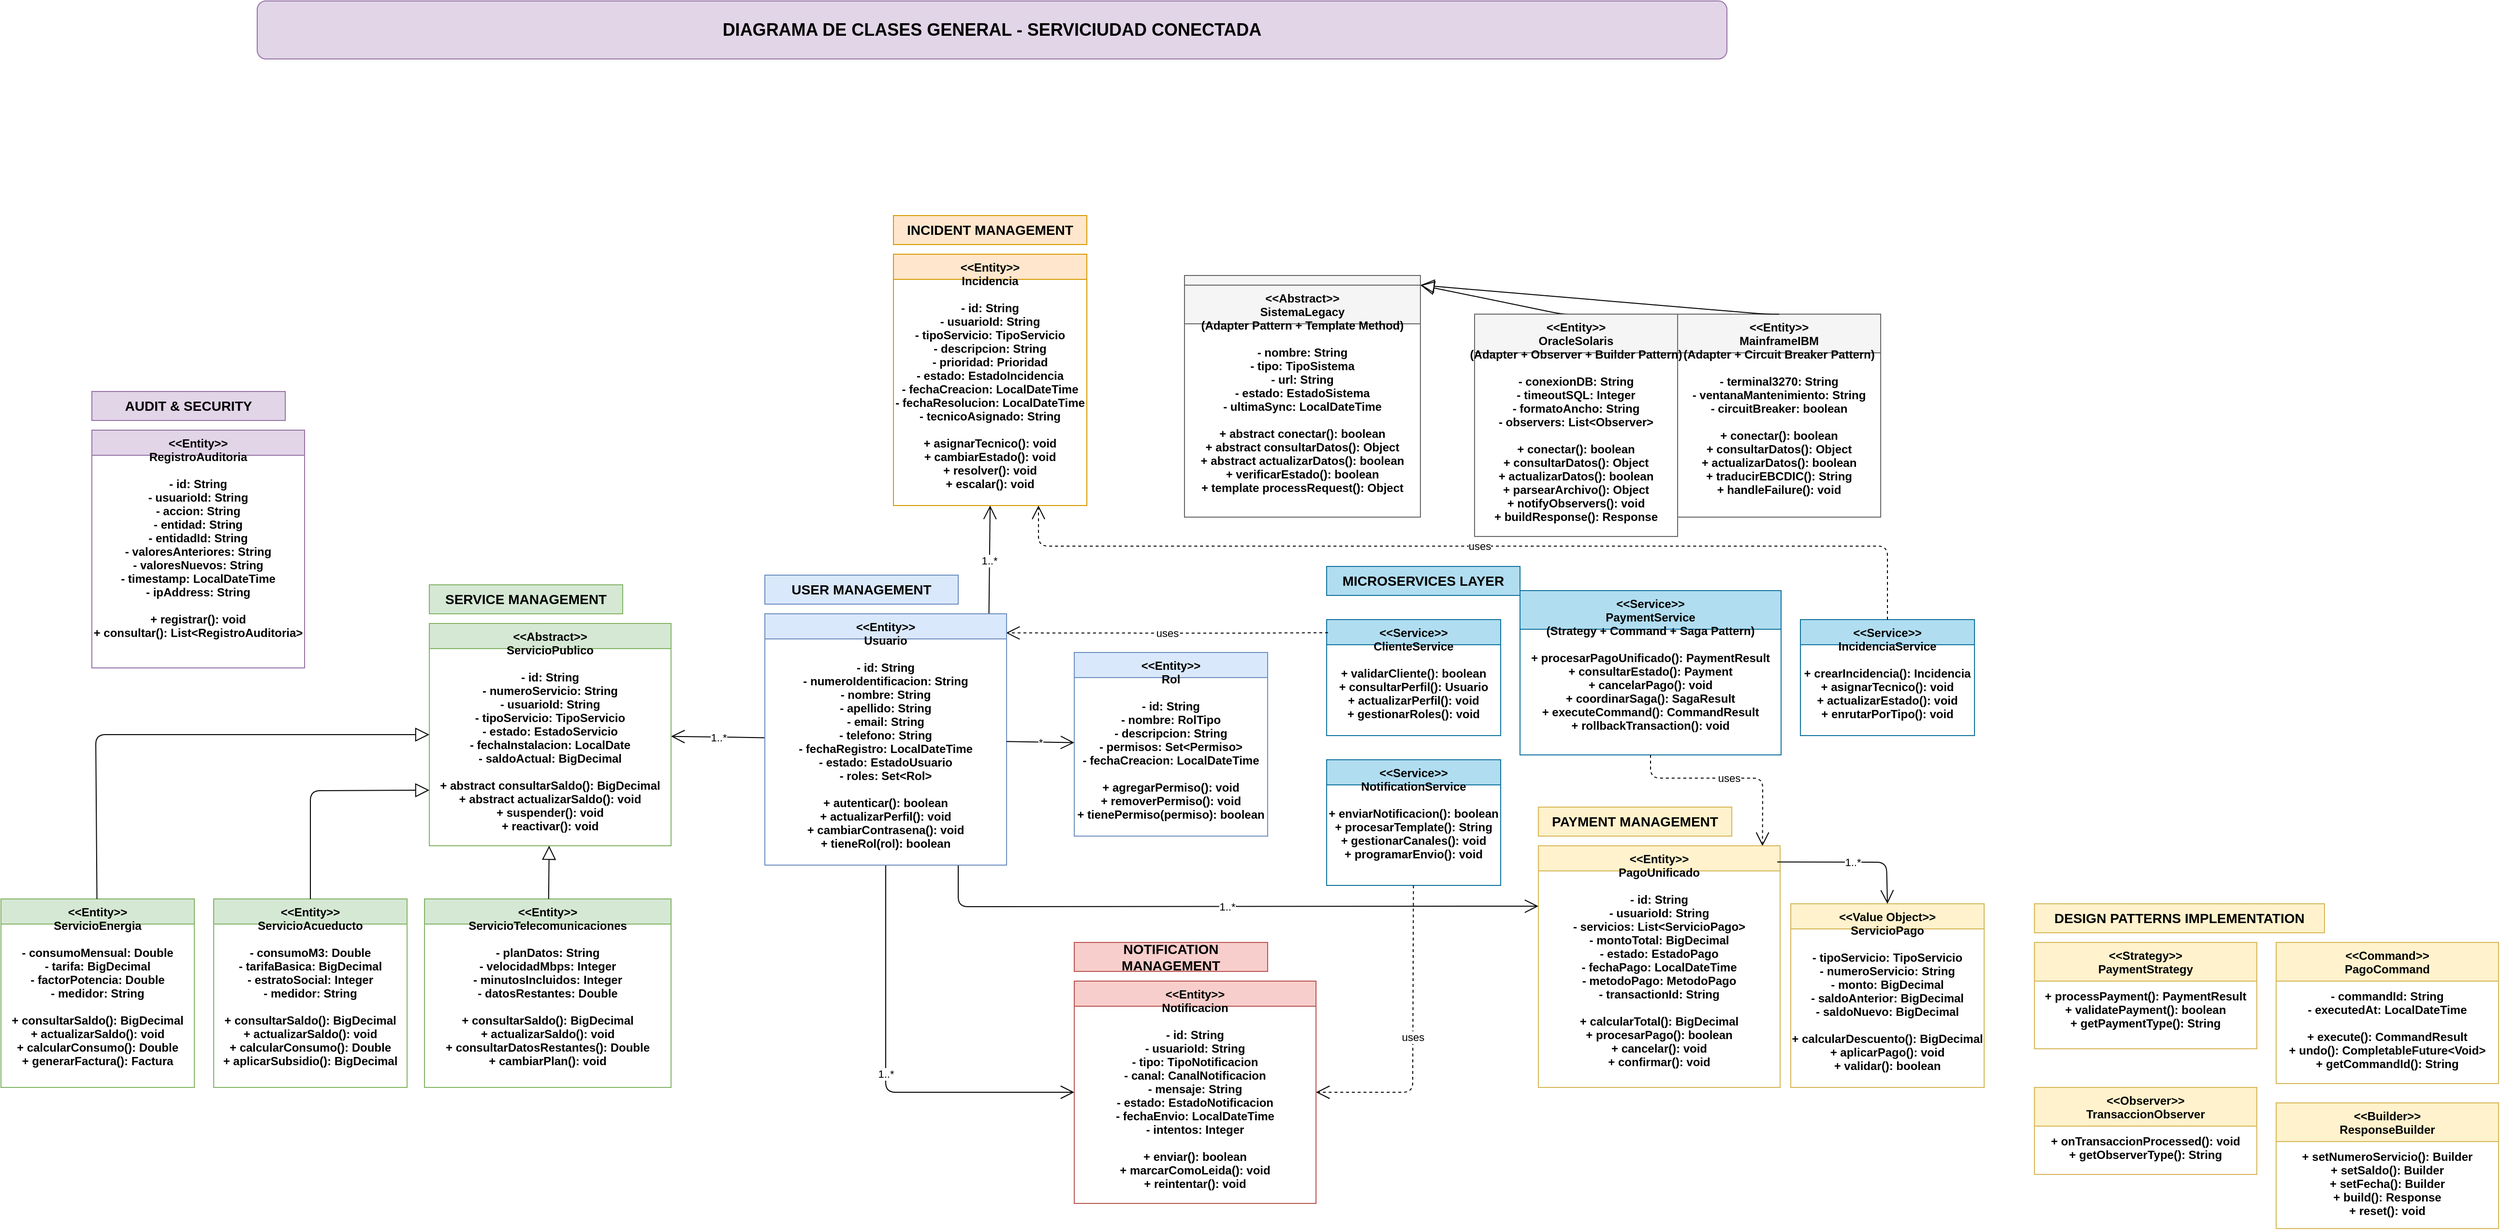 <mxfile version="28.1.2">
  <diagram name="Diagrama de Clases General - ServiCiudad" id="AdEn_8ZgIc1_W0w9Dg7U">
    <mxGraphModel dx="3939" dy="2543" grid="1" gridSize="10" guides="1" tooltips="1" connect="1" arrows="1" fold="1" page="1" pageScale="1" pageWidth="2336" pageHeight="1654" math="0" shadow="0">
      <root>
        <mxCell id="0" />
        <mxCell id="1" parent="0" />
        <mxCell id="JGWOb-WuGtPD2TEfhMHL-1" value="DIAGRAMA DE CLASES GENERAL - SERVICIUDAD CONECTADA" style="rounded=1;whiteSpace=wrap;html=1;fillColor=#e1d5e7;strokeColor=#9673a6;fontSize=18;fontStyle=1;container=0;" parent="1" vertex="1">
          <mxGeometry x="-1928" y="-1560" width="1520" height="60" as="geometry" />
        </mxCell>
        <mxCell id="JGWOb-WuGtPD2TEfhMHL-17" value="AUDIT &amp; SECURITY" style="rounded=0;whiteSpace=wrap;html=1;fillColor=#e1d5e7;strokeColor=#9673a6;fontSize=14;fontStyle=1;container=0;" parent="1" vertex="1">
          <mxGeometry x="-2099" y="-1156" width="200" height="30" as="geometry" />
        </mxCell>
        <mxCell id="JGWOb-WuGtPD2TEfhMHL-18" value="&lt;&lt;Entity&gt;&gt;&#xa;RegistroAuditoria&#xa;&#xa;- id: String&#xa;- usuarioId: String&#xa;- accion: String&#xa;- entidad: String&#xa;- entidadId: String&#xa;- valoresAnteriores: String&#xa;- valoresNuevos: String&#xa;- timestamp: LocalDateTime&#xa;- ipAddress: String&#xa;&#xa;+ registrar(): void&#xa;+ consultar(): List&lt;RegistroAuditoria&gt;" style="swimlane;fontStyle=1;align=center;verticalAlign=top;childLayout=stackLayout;horizontal=1;startSize=26;horizontalStack=0;resizeParent=1;resizeParentMax=0;resizeLast=0;collapsible=1;marginBottom=0;fillColor=#e1d5e7;strokeColor=#9673a6;container=0;" parent="1" vertex="1">
          <mxGeometry x="-2099" y="-1116" width="220" height="246" as="geometry" />
        </mxCell>
        <mxCell id="JGWOb-WuGtPD2TEfhMHL-19" value="LEGACY INTEGRATION" style="rounded=0;whiteSpace=wrap;html=1;fillColor=#f5f5f5;strokeColor=#666666;fontSize=14;fontStyle=1;container=0;" parent="1" vertex="1">
          <mxGeometry x="-969" y="-1276" width="244" height="30" as="geometry" />
        </mxCell>
        <mxCell id="JGWOb-WuGtPD2TEfhMHL-20" value="&lt;&lt;Abstract&gt;&gt;&#xa;SistemaLegacy&#xa;(Adapter Pattern + Template Method)&#xa;&#xa;- nombre: String&#xa;- tipo: TipoSistema&#xa;- url: String&#xa;- estado: EstadoSistema&#xa;- ultimaSync: LocalDateTime&#xa;&#xa;+ abstract conectar(): boolean&#xa;+ abstract consultarDatos(): Object&#xa;+ abstract actualizarDatos(): boolean&#xa;+ verificarEstado(): boolean&#xa;+ template processRequest(): Object" style="swimlane;fontStyle=1;align=center;verticalAlign=top;childLayout=stackLayout;horizontal=1;startSize=40;horizontalStack=0;resizeParent=1;resizeParentMax=0;resizeLast=0;collapsible=1;marginBottom=0;fillColor=#f5f5f5;strokeColor=#666666;container=0;" parent="1" vertex="1">
          <mxGeometry x="-969" y="-1266" width="244" height="240" as="geometry" />
        </mxCell>
        <mxCell id="JGWOb-WuGtPD2TEfhMHL-21" value="&lt;&lt;Entity&gt;&gt;&#xa;MainframeIBM&#xa;(Adapter + Circuit Breaker Pattern)&#xa;&#xa;- terminal3270: String&#xa;- ventanaMantenimiento: String&#xa;- circuitBreaker: boolean&#xa;&#xa;+ conectar(): boolean&#xa;+ consultarDatos(): Object&#xa;+ actualizarDatos(): boolean&#xa;+ traducirEBCDIC(): String&#xa;+ handleFailure(): void" style="swimlane;fontStyle=1;align=center;verticalAlign=top;childLayout=stackLayout;horizontal=1;startSize=40;horizontalStack=0;resizeParent=1;resizeParentMax=0;resizeLast=0;collapsible=1;marginBottom=0;fillColor=#f5f5f5;strokeColor=#666666;container=0;" parent="1" vertex="1">
          <mxGeometry x="-459" y="-1236" width="210" height="210" as="geometry" />
        </mxCell>
        <mxCell id="JGWOb-WuGtPD2TEfhMHL-23" value="MICROSERVICES LAYER" style="rounded=0;whiteSpace=wrap;html=1;fillColor=#b1ddf0;strokeColor=#10739e;fontSize=14;fontStyle=1;container=0;" parent="1" vertex="1">
          <mxGeometry x="-822" y="-975" width="200" height="30" as="geometry" />
        </mxCell>
        <mxCell id="JGWOb-WuGtPD2TEfhMHL-24" value="&lt;&lt;Service&gt;&gt;&#xa;ClienteService&#xa;&#xa;+ validarCliente(): boolean&#xa;+ consultarPerfil(): Usuario&#xa;+ actualizarPerfil(): void&#xa;+ gestionarRoles(): void" style="swimlane;fontStyle=1;align=center;verticalAlign=top;childLayout=stackLayout;horizontal=1;startSize=26;horizontalStack=0;resizeParent=1;resizeParentMax=0;resizeLast=0;collapsible=1;marginBottom=0;fillColor=#b1ddf0;strokeColor=#10739e;container=0;" parent="1" vertex="1">
          <mxGeometry x="-822" y="-920" width="180" height="120" as="geometry" />
        </mxCell>
        <mxCell id="JGWOb-WuGtPD2TEfhMHL-25" value="&lt;&lt;Service&gt;&gt;&#xa;PaymentService&#xa;(Strategy + Command + Saga Pattern)&#xa;&#xa;+ procesarPagoUnificado(): PaymentResult&#xa;+ consultarEstado(): Payment&#xa;+ cancelarPago(): void&#xa;+ coordinarSaga(): SagaResult&#xa;+ executeCommand(): CommandResult&#xa;+ rollbackTransaction(): void" style="swimlane;fontStyle=1;align=center;verticalAlign=top;childLayout=stackLayout;horizontal=1;startSize=40;horizontalStack=0;resizeParent=1;resizeParentMax=0;resizeLast=0;collapsible=1;marginBottom=0;fillColor=#b1ddf0;strokeColor=#10739e;container=0;" parent="1" vertex="1">
          <mxGeometry x="-622" y="-950" width="270" height="170" as="geometry" />
        </mxCell>
        <mxCell id="JGWOb-WuGtPD2TEfhMHL-26" value="&lt;&lt;Service&gt;&gt;&#xa;NotificationService&#xa;&#xa;+ enviarNotificacion(): boolean&#xa;+ procesarTemplate(): String&#xa;+ gestionarCanales(): void&#xa;+ programarEnvio(): void" style="swimlane;fontStyle=1;align=center;verticalAlign=top;childLayout=stackLayout;horizontal=1;startSize=26;horizontalStack=0;resizeParent=1;resizeParentMax=0;resizeLast=0;collapsible=1;marginBottom=0;fillColor=#b1ddf0;strokeColor=#10739e;container=0;" parent="1" vertex="1">
          <mxGeometry x="-822" y="-775" width="180" height="130" as="geometry" />
        </mxCell>
        <mxCell id="JGWOb-WuGtPD2TEfhMHL-27" value="&lt;&lt;Service&gt;&gt;&#xa;IncidenciaService&#xa;&#xa;+ crearIncidencia(): Incidencia&#xa;+ asignarTecnico(): void&#xa;+ actualizarEstado(): void&#xa;+ enrutarPorTipo(): void" style="swimlane;fontStyle=1;align=center;verticalAlign=top;childLayout=stackLayout;horizontal=1;startSize=26;horizontalStack=0;resizeParent=1;resizeParentMax=0;resizeLast=0;collapsible=1;marginBottom=0;fillColor=#b1ddf0;strokeColor=#10739e;container=0;" parent="1" vertex="1">
          <mxGeometry x="-332" y="-920" width="180" height="120" as="geometry" />
        </mxCell>
        <mxCell id="JGWOb-WuGtPD2TEfhMHL-29" value="1..*" style="endArrow=open;endFill=0;endSize=12;html=1;strokeColor=#000000;entryX=0;entryY=0.25;entryDx=0;entryDy=0;" parent="1" target="JGWOb-WuGtPD2TEfhMHL-6" edge="1">
          <mxGeometry width="160" relative="1" as="geometry">
            <mxPoint x="-1203" y="-666" as="sourcePoint" />
            <mxPoint x="-1283" y="-626" as="targetPoint" />
            <Array as="points">
              <mxPoint x="-1203" y="-623" />
            </Array>
          </mxGeometry>
        </mxCell>
        <mxCell id="JGWOb-WuGtPD2TEfhMHL-34" value="1..*" style="endArrow=open;endFill=0;endSize=12;html=1;strokeColor=#000000;" parent="1" source="JGWOb-WuGtPD2TEfhMHL-3" target="JGWOb-WuGtPD2TEfhMHL-9" edge="1">
          <mxGeometry width="160" relative="1" as="geometry">
            <mxPoint x="-1153" y="-886" as="sourcePoint" />
            <mxPoint x="-883" y="-886" as="targetPoint" />
          </mxGeometry>
        </mxCell>
        <mxCell id="JGWOb-WuGtPD2TEfhMHL-35" value="1..*" style="endArrow=open;endFill=0;endSize=12;html=1;strokeColor=#000000;entryX=0.5;entryY=1;entryDx=0;entryDy=0;exitX=0.927;exitY=0.006;exitDx=0;exitDy=0;exitPerimeter=0;" parent="1" source="JGWOb-WuGtPD2TEfhMHL-3" target="JGWOb-WuGtPD2TEfhMHL-16" edge="1">
          <mxGeometry width="160" relative="1" as="geometry">
            <mxPoint x="-1173" y="-936" as="sourcePoint" />
            <mxPoint x="-1083" y="-346" as="targetPoint" />
          </mxGeometry>
        </mxCell>
        <mxCell id="JGWOb-WuGtPD2TEfhMHL-36" value="1..*" style="endArrow=open;endFill=0;endSize=12;html=1;strokeColor=#000000;entryX=0;entryY=0.5;entryDx=0;entryDy=0;" parent="1" source="JGWOb-WuGtPD2TEfhMHL-3" target="JGWOb-WuGtPD2TEfhMHL-14" edge="1">
          <mxGeometry x="0.002" width="160" relative="1" as="geometry">
            <mxPoint x="-1283" y="-706" as="sourcePoint" />
            <mxPoint x="-1283" y="-346" as="targetPoint" />
            <Array as="points">
              <mxPoint x="-1278" y="-431" />
            </Array>
            <mxPoint as="offset" />
          </mxGeometry>
        </mxCell>
        <mxCell id="JGWOb-WuGtPD2TEfhMHL-38" value="" style="endArrow=block;endFill=0;endSize=12;html=1;strokeColor=#000000;entryX=1;entryY=0;entryDx=0;entryDy=0;exitX=0.5;exitY=0;exitDx=0;exitDy=0;" parent="1" source="JGWOb-WuGtPD2TEfhMHL-22" target="JGWOb-WuGtPD2TEfhMHL-20" edge="1">
          <mxGeometry width="160" relative="1" as="geometry">
            <mxPoint x="-172" y="-1296" as="sourcePoint" />
            <mxPoint x="-312" y="-1316" as="targetPoint" />
            <Array as="points">
              <mxPoint x="-579" y="-1236" />
            </Array>
          </mxGeometry>
        </mxCell>
        <mxCell id="JGWOb-WuGtPD2TEfhMHL-39" value="uses" style="endArrow=open;endFill=0;endSize=12;html=1;strokeColor=#000000;dashed=1;entryX=0.998;entryY=0.076;entryDx=0;entryDy=0;entryPerimeter=0;exitX=0.008;exitY=0.113;exitDx=0;exitDy=0;exitPerimeter=0;" parent="1" source="JGWOb-WuGtPD2TEfhMHL-24" target="JGWOb-WuGtPD2TEfhMHL-3" edge="1">
          <mxGeometry width="160" relative="1" as="geometry">
            <mxPoint x="-183" y="-886" as="sourcePoint" />
            <mxPoint x="-1153" y="-886" as="targetPoint" />
            <Array as="points">
              <mxPoint x="-913" y="-906" />
              <mxPoint x="-973" y="-906" />
            </Array>
          </mxGeometry>
        </mxCell>
        <mxCell id="JGWOb-WuGtPD2TEfhMHL-40" value="uses" style="endArrow=open;endFill=0;endSize=12;html=1;strokeColor=#000000;dashed=1;entryX=0.927;entryY=0.001;entryDx=0;entryDy=0;entryPerimeter=0;" parent="1" source="JGWOb-WuGtPD2TEfhMHL-25" target="JGWOb-WuGtPD2TEfhMHL-6" edge="1">
          <mxGeometry width="160" relative="1" as="geometry">
            <mxPoint x="-183" y="-736" as="sourcePoint" />
            <mxPoint x="-1153" y="-586" as="targetPoint" />
            <Array as="points">
              <mxPoint x="-487" y="-756" />
              <mxPoint x="-371" y="-756" />
            </Array>
          </mxGeometry>
        </mxCell>
        <mxCell id="JGWOb-WuGtPD2TEfhMHL-41" value="uses" style="endArrow=open;endFill=0;endSize=12;html=1;strokeColor=#000000;dashed=1;entryX=1;entryY=0.5;entryDx=0;entryDy=0;" parent="1" source="JGWOb-WuGtPD2TEfhMHL-26" target="JGWOb-WuGtPD2TEfhMHL-14" edge="1">
          <mxGeometry width="160" relative="1" as="geometry">
            <mxPoint x="-183" y="-636" as="sourcePoint" />
            <mxPoint x="-1153" y="-286" as="targetPoint" />
            <Array as="points">
              <mxPoint x="-733" y="-431" />
            </Array>
          </mxGeometry>
        </mxCell>
        <mxCell id="JGWOb-WuGtPD2TEfhMHL-42" value="uses" style="endArrow=open;endFill=0;endSize=12;html=1;strokeColor=#000000;dashed=1;entryX=0.75;entryY=1;entryDx=0;entryDy=0;" parent="1" source="JGWOb-WuGtPD2TEfhMHL-27" target="JGWOb-WuGtPD2TEfhMHL-16" edge="1">
          <mxGeometry width="160" relative="1" as="geometry">
            <mxPoint x="-183" y="-516" as="sourcePoint" />
            <mxPoint x="-1093" y="-1086" as="targetPoint" />
            <Array as="points">
              <mxPoint x="-242" y="-996" />
              <mxPoint x="-1120" y="-996" />
            </Array>
          </mxGeometry>
        </mxCell>
        <mxCell id="JGWOb-WuGtPD2TEfhMHL-2" value="USER MANAGEMENT" style="rounded=0;whiteSpace=wrap;html=1;fillColor=#dae8fc;strokeColor=#6c8ebf;fontSize=14;fontStyle=1;container=0;" parent="1" vertex="1">
          <mxGeometry x="-1403" y="-966" width="200" height="30" as="geometry" />
        </mxCell>
        <mxCell id="JGWOb-WuGtPD2TEfhMHL-3" value="&lt;&lt;Entity&gt;&gt;&#xa;Usuario&#xa;&#xa;- id: String&#xa;- numeroIdentificacion: String&#xa;- nombre: String&#xa;- apellido: String&#xa;- email: String&#xa;- telefono: String&#xa;- fechaRegistro: LocalDateTime&#xa;- estado: EstadoUsuario&#xa;- roles: Set&lt;Rol&gt;&#xa;&#xa;+ autenticar(): boolean&#xa;+ actualizarPerfil(): void&#xa;+ cambiarContrasena(): void&#xa;+ tieneRol(rol): boolean" style="swimlane;fontStyle=1;align=center;verticalAlign=top;childLayout=stackLayout;horizontal=1;startSize=26;horizontalStack=0;resizeParent=1;resizeParentMax=0;resizeLast=0;collapsible=1;marginBottom=0;fillColor=#dae8fc;strokeColor=#6c8ebf;container=0;" parent="1" vertex="1">
          <mxGeometry x="-1403" y="-926" width="250" height="260" as="geometry" />
        </mxCell>
        <mxCell id="JGWOb-WuGtPD2TEfhMHL-4" value="&lt;&lt;Entity&gt;&gt;&#xa;Rol&#xa;&#xa;- id: String&#xa;- nombre: RolTipo&#xa;- descripcion: String&#xa;- permisos: Set&lt;Permiso&gt;&#xa;- fechaCreacion: LocalDateTime&#xa;&#xa;+ agregarPermiso(): void&#xa;+ removerPermiso(): void&#xa;+ tienePermiso(permiso): boolean" style="swimlane;fontStyle=1;align=center;verticalAlign=top;childLayout=stackLayout;horizontal=1;startSize=26;horizontalStack=0;resizeParent=1;resizeParentMax=0;resizeLast=0;collapsible=1;marginBottom=0;fillColor=#dae8fc;strokeColor=#6c8ebf;container=0;" parent="1" vertex="1">
          <mxGeometry x="-1083" y="-886" width="200" height="190" as="geometry" />
        </mxCell>
        <mxCell id="JGWOb-WuGtPD2TEfhMHL-28" value="*" style="endArrow=open;endFill=0;endSize=12;html=1;strokeColor=#000000;" parent="1" source="JGWOb-WuGtPD2TEfhMHL-3" target="JGWOb-WuGtPD2TEfhMHL-4" edge="1">
          <mxGeometry width="160" relative="1" as="geometry">
            <mxPoint x="-1153" y="-866" as="sourcePoint" />
            <mxPoint x="-1123" y="-866" as="targetPoint" />
          </mxGeometry>
        </mxCell>
        <mxCell id="JGWOb-WuGtPD2TEfhMHL-5" value="PAYMENT MANAGEMENT" style="rounded=0;whiteSpace=wrap;html=1;fillColor=#fff2cc;strokeColor=#d6b656;fontSize=14;fontStyle=1;container=0;" parent="1" vertex="1">
          <mxGeometry x="-603" y="-726" width="200" height="30" as="geometry" />
        </mxCell>
        <mxCell id="JGWOb-WuGtPD2TEfhMHL-6" value="&lt;&lt;Entity&gt;&gt;&#xa;PagoUnificado&#xa;&#xa;- id: String&#xa;- usuarioId: String&#xa;- servicios: List&lt;ServicioPago&gt;&#xa;- montoTotal: BigDecimal&#xa;- estado: EstadoPago&#xa;- fechaPago: LocalDateTime&#xa;- metodoPago: MetodoPago&#xa;- transactionId: String&#xa;&#xa;+ calcularTotal(): BigDecimal&#xa;+ procesarPago(): boolean&#xa;+ cancelar(): void&#xa;+ confirmar(): void" style="swimlane;fontStyle=1;align=center;verticalAlign=top;childLayout=stackLayout;horizontal=1;startSize=26;horizontalStack=0;resizeParent=1;resizeParentMax=0;resizeLast=0;collapsible=1;marginBottom=0;fillColor=#fff2cc;strokeColor=#d6b656;container=0;" parent="1" vertex="1">
          <mxGeometry x="-603" y="-686" width="250" height="250" as="geometry" />
        </mxCell>
        <mxCell id="JGWOb-WuGtPD2TEfhMHL-7" value="&lt;&lt;Value Object&gt;&gt;&#xa;ServicioPago&#xa;&#xa;- tipoServicio: TipoServicio&#xa;- numeroServicio: String&#xa;- monto: BigDecimal&#xa;- saldoAnterior: BigDecimal&#xa;- saldoNuevo: BigDecimal&#xa;&#xa;+ calcularDescuento(): BigDecimal&#xa;+ aplicarPago(): void&#xa;+ validar(): boolean" style="swimlane;fontStyle=1;align=center;verticalAlign=top;childLayout=stackLayout;horizontal=1;startSize=26;horizontalStack=0;resizeParent=1;resizeParentMax=0;resizeLast=0;collapsible=1;marginBottom=0;fillColor=#fff2cc;strokeColor=#d6b656;container=0;" parent="1" vertex="1">
          <mxGeometry x="-342" y="-626" width="200" height="190" as="geometry" />
        </mxCell>
        <mxCell id="JGWOb-WuGtPD2TEfhMHL-30" value="1..*" style="endArrow=open;endFill=0;endSize=12;html=1;strokeColor=#000000;entryX=0.5;entryY=0;entryDx=0;entryDy=0;exitX=0.988;exitY=0.067;exitDx=0;exitDy=0;exitPerimeter=0;" parent="1" source="JGWOb-WuGtPD2TEfhMHL-6" target="JGWOb-WuGtPD2TEfhMHL-7" edge="1">
          <mxGeometry width="160" relative="1" as="geometry">
            <mxPoint x="-378" y="-586" as="sourcePoint" />
            <mxPoint x="-348" y="-586" as="targetPoint" />
            <Array as="points">
              <mxPoint x="-243" y="-669" />
            </Array>
          </mxGeometry>
        </mxCell>
        <mxCell id="JGWOb-WuGtPD2TEfhMHL-13" value="NOTIFICATION MANAGEMENT" style="rounded=0;whiteSpace=wrap;html=1;fillColor=#f8cecc;strokeColor=#b85450;fontSize=14;fontStyle=1;container=0;" parent="1" vertex="1">
          <mxGeometry x="-1083" y="-586" width="200" height="30" as="geometry" />
        </mxCell>
        <mxCell id="JGWOb-WuGtPD2TEfhMHL-14" value="&lt;&lt;Entity&gt;&gt;&#xa;Notificacion&#xa;&#xa;- id: String&#xa;- usuarioId: String&#xa;- tipo: TipoNotificacion&#xa;- canal: CanalNotificacion&#xa;- mensaje: String&#xa;- estado: EstadoNotificacion&#xa;- fechaEnvio: LocalDateTime&#xa;- intentos: Integer&#xa;&#xa;+ enviar(): boolean&#xa;+ marcarComoLeida(): void&#xa;+ reintentar(): void" style="swimlane;fontStyle=1;align=center;verticalAlign=top;childLayout=stackLayout;horizontal=1;startSize=26;horizontalStack=0;resizeParent=1;resizeParentMax=0;resizeLast=0;collapsible=1;marginBottom=0;fillColor=#f8cecc;strokeColor=#b85450;container=0;" parent="1" vertex="1">
          <mxGeometry x="-1083" y="-546" width="250" height="230" as="geometry" />
        </mxCell>
        <mxCell id="JGWOb-WuGtPD2TEfhMHL-8" value="SERVICE MANAGEMENT" style="rounded=0;whiteSpace=wrap;html=1;fillColor=#d5e8d4;strokeColor=#82b366;fontSize=14;fontStyle=1;container=0;" parent="1" vertex="1">
          <mxGeometry x="-1750" y="-956" width="200" height="30" as="geometry" />
        </mxCell>
        <mxCell id="JGWOb-WuGtPD2TEfhMHL-9" value="&lt;&lt;Abstract&gt;&gt;&#xa;ServicioPublico&#xa;&#xa;- id: String&#xa;- numeroServicio: String&#xa;- usuarioId: String&#xa;- tipoServicio: TipoServicio&#xa;- estado: EstadoServicio&#xa;- fechaInstalacion: LocalDate&#xa;- saldoActual: BigDecimal&#xa;&#xa;+ abstract consultarSaldo(): BigDecimal&#xa;+ abstract actualizarSaldo(): void&#xa;+ suspender(): void&#xa;+ reactivar(): void" style="swimlane;fontStyle=1;align=center;verticalAlign=top;childLayout=stackLayout;horizontal=1;startSize=26;horizontalStack=0;resizeParent=1;resizeParentMax=0;resizeLast=0;collapsible=1;marginBottom=0;fillColor=#d5e8d4;strokeColor=#82b366;container=0;" parent="1" vertex="1">
          <mxGeometry x="-1750" y="-916" width="250" height="230" as="geometry" />
        </mxCell>
        <mxCell id="JGWOb-WuGtPD2TEfhMHL-10" value="&lt;&lt;Entity&gt;&gt;&#xa;ServicioEnergia&#xa;&#xa;- consumoMensual: Double&#xa;- tarifa: BigDecimal&#xa;- factorPotencia: Double&#xa;- medidor: String&#xa;&#xa;+ consultarSaldo(): BigDecimal&#xa;+ actualizarSaldo(): void&#xa;+ calcularConsumo(): Double&#xa;+ generarFactura(): Factura" style="swimlane;fontStyle=1;align=center;verticalAlign=top;childLayout=stackLayout;horizontal=1;startSize=26;horizontalStack=0;resizeParent=1;resizeParentMax=0;resizeLast=0;collapsible=1;marginBottom=0;fillColor=#d5e8d4;strokeColor=#82b366;container=0;" parent="1" vertex="1">
          <mxGeometry x="-2193" y="-631" width="200" height="195" as="geometry" />
        </mxCell>
        <mxCell id="JGWOb-WuGtPD2TEfhMHL-11" value="&lt;&lt;Entity&gt;&gt;&#xa;ServicioAcueducto&#xa;&#xa;- consumoM3: Double&#xa;- tarifaBasica: BigDecimal&#xa;- estratoSocial: Integer&#xa;- medidor: String&#xa;&#xa;+ consultarSaldo(): BigDecimal&#xa;+ actualizarSaldo(): void&#xa;+ calcularConsumo(): Double&#xa;+ aplicarSubsidio(): BigDecimal" style="swimlane;fontStyle=1;align=center;verticalAlign=top;childLayout=stackLayout;horizontal=1;startSize=26;horizontalStack=0;resizeParent=1;resizeParentMax=0;resizeLast=0;collapsible=1;marginBottom=0;fillColor=#d5e8d4;strokeColor=#82b366;container=0;" parent="1" vertex="1">
          <mxGeometry x="-1973" y="-631" width="200" height="195" as="geometry" />
        </mxCell>
        <mxCell id="JGWOb-WuGtPD2TEfhMHL-12" value="&lt;&lt;Entity&gt;&gt;&#xa;ServicioTelecomunicaciones&#xa;&#xa;- planDatos: String&#xa;- velocidadMbps: Integer&#xa;- minutosIncluidos: Integer&#xa;- datosRestantes: Double&#xa;&#xa;+ consultarSaldo(): BigDecimal&#xa;+ actualizarSaldo(): void&#xa;+ consultarDatosRestantes(): Double&#xa;+ cambiarPlan(): void" style="swimlane;fontStyle=1;align=center;verticalAlign=top;childLayout=stackLayout;horizontal=1;startSize=26;horizontalStack=0;resizeParent=1;resizeParentMax=0;resizeLast=0;collapsible=1;marginBottom=0;fillColor=#d5e8d4;strokeColor=#82b366;container=0;" parent="1" vertex="1">
          <mxGeometry x="-1755" y="-631" width="255" height="195" as="geometry" />
        </mxCell>
        <mxCell id="JGWOb-WuGtPD2TEfhMHL-31" value="" style="endArrow=block;endFill=0;endSize=12;html=1;strokeColor=#000000;" parent="1" source="JGWOb-WuGtPD2TEfhMHL-10" target="JGWOb-WuGtPD2TEfhMHL-9" edge="1">
          <mxGeometry width="160" relative="1" as="geometry">
            <mxPoint x="-1650" y="-696" as="sourcePoint" />
            <mxPoint x="-1650" y="-716" as="targetPoint" />
            <Array as="points">
              <mxPoint x="-2095" y="-801" />
            </Array>
          </mxGeometry>
        </mxCell>
        <mxCell id="JGWOb-WuGtPD2TEfhMHL-32" value="" style="endArrow=block;endFill=0;endSize=12;html=1;strokeColor=#000000;entryX=0;entryY=0.75;entryDx=0;entryDy=0;" parent="1" source="JGWOb-WuGtPD2TEfhMHL-11" target="JGWOb-WuGtPD2TEfhMHL-9" edge="1">
          <mxGeometry width="160" relative="1" as="geometry">
            <mxPoint x="-1500" y="-696" as="sourcePoint" />
            <mxPoint x="-1600" y="-716" as="targetPoint" />
            <Array as="points">
              <mxPoint x="-1873" y="-743" />
            </Array>
          </mxGeometry>
        </mxCell>
        <mxCell id="JGWOb-WuGtPD2TEfhMHL-33" value="" style="endArrow=block;endFill=0;endSize=12;html=1;strokeColor=#000000;" parent="1" source="JGWOb-WuGtPD2TEfhMHL-12" target="JGWOb-WuGtPD2TEfhMHL-9" edge="1">
          <mxGeometry width="160" relative="1" as="geometry">
            <mxPoint x="-1250" y="-696" as="sourcePoint" />
            <mxPoint x="-1550" y="-716" as="targetPoint" />
          </mxGeometry>
        </mxCell>
        <mxCell id="JGWOb-WuGtPD2TEfhMHL-15" value="INCIDENT MANAGEMENT" style="rounded=0;whiteSpace=wrap;html=1;fillColor=#ffe6cc;strokeColor=#d79b00;fontSize=14;fontStyle=1;container=0;" parent="1" vertex="1">
          <mxGeometry x="-1270" y="-1338" width="200" height="30" as="geometry" />
        </mxCell>
        <mxCell id="JGWOb-WuGtPD2TEfhMHL-16" value="&lt;&lt;Entity&gt;&gt;&#xa;Incidencia&#xa;&#xa;- id: String&#xa;- usuarioId: String&#xa;- tipoServicio: TipoServicio&#xa;- descripcion: String&#xa;- prioridad: Prioridad&#xa;- estado: EstadoIncidencia&#xa;- fechaCreacion: LocalDateTime&#xa;- fechaResolucion: LocalDateTime&#xa;- tecnicoAsignado: String&#xa;&#xa;+ asignarTecnico(): void&#xa;+ cambiarEstado(): void&#xa;+ resolver(): void&#xa;+ escalar(): void" style="swimlane;fontStyle=1;align=center;verticalAlign=top;childLayout=stackLayout;horizontal=1;startSize=26;horizontalStack=0;resizeParent=1;resizeParentMax=0;resizeLast=0;collapsible=1;marginBottom=0;fillColor=#ffe6cc;strokeColor=#d79b00;container=0;" parent="1" vertex="1">
          <mxGeometry x="-1270" y="-1298" width="200" height="260" as="geometry" />
        </mxCell>
        <mxCell id="JGWOb-WuGtPD2TEfhMHL-49" value="" style="endArrow=block;endFill=0;endSize=12;html=1;strokeColor=#000000;entryX=1;entryY=0;entryDx=0;entryDy=0;exitX=0.5;exitY=0;exitDx=0;exitDy=0;" parent="1" source="JGWOb-WuGtPD2TEfhMHL-21" target="JGWOb-WuGtPD2TEfhMHL-20" edge="1">
          <mxGeometry width="160" relative="1" as="geometry">
            <mxPoint x="-359" y="-1276" as="sourcePoint" />
            <mxPoint x="-735" y="-1157" as="targetPoint" />
            <Array as="points">
              <mxPoint x="-369" y="-1236" />
            </Array>
          </mxGeometry>
        </mxCell>
        <mxCell id="JGWOb-WuGtPD2TEfhMHL-22" value="&lt;&lt;Entity&gt;&gt;&#xa;OracleSolaris&#xa;(Adapter + Observer + Builder Pattern)&#xa;&#xa;- conexionDB: String&#xa;- timeoutSQL: Integer&#xa;- formatoAncho: String&#xa;- observers: List&lt;Observer&gt;&#xa;&#xa;+ conectar(): boolean&#xa;+ consultarDatos(): Object&#xa;+ actualizarDatos(): boolean&#xa;+ parsearArchivo(): Object&#xa;+ notifyObservers(): void&#xa;+ buildResponse(): Response" style="swimlane;fontStyle=1;align=center;verticalAlign=top;childLayout=stackLayout;horizontal=1;startSize=40;horizontalStack=0;resizeParent=1;resizeParentMax=0;resizeLast=0;collapsible=1;marginBottom=0;fillColor=#f5f5f5;strokeColor=#666666;container=0;" parent="1" vertex="1">
          <mxGeometry x="-669" y="-1236" width="210" height="230" as="geometry" />
        </mxCell>
        <mxCell id="DESIGN_PATTERNS_SECTION" value="DESIGN PATTERNS IMPLEMENTATION" style="rounded=0;whiteSpace=wrap;html=1;fillColor=#fff2cc;strokeColor=#d6b656;fontSize=14;fontStyle=1;container=0;" parent="1" vertex="1">
          <mxGeometry x="-90" y="-626" width="300" height="30" as="geometry" />
        </mxCell>
        <mxCell id="STRATEGY_PATTERN" value="&lt;&lt;Strategy&gt;&gt;&#xa;PaymentStrategy&#xa;&#xa;+ processPayment(): PaymentResult&#xa;+ validatePayment(): boolean&#xa;+ getPaymentType(): String" style="swimlane;fontStyle=1;align=center;verticalAlign=top;childLayout=stackLayout;horizontal=1;startSize=40;horizontalStack=0;resizeParent=1;resizeParentMax=0;resizeLast=0;collapsible=1;marginBottom=0;fillColor=#fff2cc;strokeColor=#d6b656;container=0;" parent="1" vertex="1">
          <mxGeometry x="-90" y="-586" width="230" height="110" as="geometry" />
        </mxCell>
        <mxCell id="COMMAND_PATTERN" value="&lt;&lt;Command&gt;&gt;&#xa;PagoCommand&#xa;&#xa;- commandId: String&#xa;- executedAt: LocalDateTime&#xa;&#xa;+ execute(): CommandResult&#xa;+ undo(): CompletableFuture&lt;Void&gt;&#xa;+ getCommandId(): String" style="swimlane;fontStyle=1;align=center;verticalAlign=top;childLayout=stackLayout;horizontal=1;startSize=40;horizontalStack=0;resizeParent=1;resizeParentMax=0;resizeLast=0;collapsible=1;marginBottom=0;fillColor=#fff2cc;strokeColor=#d6b656;container=0;" parent="1" vertex="1">
          <mxGeometry x="160" y="-586" width="230" height="146" as="geometry" />
        </mxCell>
        <mxCell id="OBSERVER_PATTERN" value="&lt;&lt;Observer&gt;&gt;&#xa;TransaccionObserver&#xa;&#xa;+ onTransaccionProcessed(): void&#xa;+ getObserverType(): String" style="swimlane;fontStyle=1;align=center;verticalAlign=top;childLayout=stackLayout;horizontal=1;startSize=40;horizontalStack=0;resizeParent=1;resizeParentMax=0;resizeLast=0;collapsible=1;marginBottom=0;fillColor=#fff2cc;strokeColor=#d6b656;container=0;" parent="1" vertex="1">
          <mxGeometry x="-90" y="-436" width="230" height="90" as="geometry" />
        </mxCell>
        <mxCell id="BUILDER_PATTERN" value="&lt;&lt;Builder&gt;&gt;&#xa;ResponseBuilder&#xa;&#xa;+ setNumeroServicio(): Builder&#xa;+ setSaldo(): Builder&#xa;+ setFecha(): Builder&#xa;+ build(): Response&#xa;+ reset(): void" style="swimlane;fontStyle=1;align=center;verticalAlign=top;childLayout=stackLayout;horizontal=1;startSize=40;horizontalStack=0;resizeParent=1;resizeParentMax=0;resizeLast=0;collapsible=1;marginBottom=0;fillColor=#fff2cc;strokeColor=#d6b656;container=0;" parent="1" vertex="1">
          <mxGeometry x="160" y="-420" width="230" height="130" as="geometry" />
        </mxCell>
      </root>
    </mxGraphModel>
  </diagram>
</mxfile>

